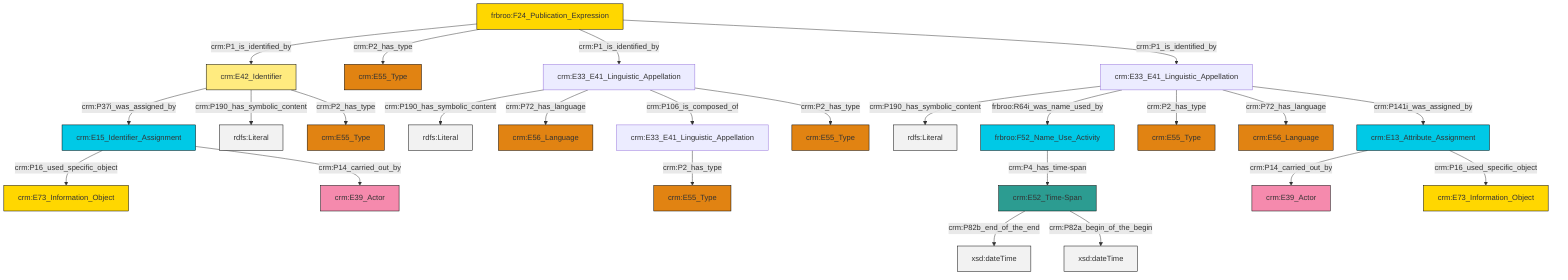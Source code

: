 graph TD
classDef Literal fill:#f2f2f2,stroke:#000000;
classDef CRM_Entity fill:#FFFFFF,stroke:#000000;
classDef Temporal_Entity fill:#00C9E6, stroke:#000000;
classDef Type fill:#E18312, stroke:#000000;
classDef Time-Span fill:#2C9C91, stroke:#000000;
classDef Appellation fill:#FFEB7F, stroke:#000000;
classDef Place fill:#008836, stroke:#000000;
classDef Persistent_Item fill:#B266B2, stroke:#000000;
classDef Conceptual_Object fill:#FFD700, stroke:#000000;
classDef Physical_Thing fill:#D2B48C, stroke:#000000;
classDef Actor fill:#f58aad, stroke:#000000;
classDef PC_Classes fill:#4ce600, stroke:#000000;
classDef Multi fill:#cccccc,stroke:#000000;

4["crm:E33_E41_Linguistic_Appellation"]:::Default -->|crm:P190_has_symbolic_content| 5[rdfs:Literal]:::Literal
2["crm:E33_E41_Linguistic_Appellation"]:::Default -->|crm:P2_has_type| 16["crm:E55_Type"]:::Type
19["crm:E13_Attribute_Assignment"]:::Temporal_Entity -->|crm:P14_carried_out_by| 14["crm:E39_Actor"]:::Actor
20["crm:E33_E41_Linguistic_Appellation"]:::Default -->|crm:P190_has_symbolic_content| 21[rdfs:Literal]:::Literal
20["crm:E33_E41_Linguistic_Appellation"]:::Default -->|crm:P72_has_language| 6["crm:E56_Language"]:::Type
4["crm:E33_E41_Linguistic_Appellation"]:::Default -->|frbroo:R64i_was_name_used_by| 22["frbroo:F52_Name_Use_Activity"]:::Temporal_Entity
24["frbroo:F24_Publication_Expression"]:::Conceptual_Object -->|crm:P1_is_identified_by| 10["crm:E42_Identifier"]:::Appellation
24["frbroo:F24_Publication_Expression"]:::Conceptual_Object -->|crm:P2_has_type| 25["crm:E55_Type"]:::Type
0["crm:E15_Identifier_Assignment"]:::Temporal_Entity -->|crm:P16_used_specific_object| 28["crm:E73_Information_Object"]:::Conceptual_Object
4["crm:E33_E41_Linguistic_Appellation"]:::Default -->|crm:P2_has_type| 8["crm:E55_Type"]:::Type
12["crm:E52_Time-Span"]:::Time-Span -->|crm:P82b_end_of_the_end| 32[xsd:dateTime]:::Literal
20["crm:E33_E41_Linguistic_Appellation"]:::Default -->|crm:P106_is_composed_of| 2["crm:E33_E41_Linguistic_Appellation"]:::Default
0["crm:E15_Identifier_Assignment"]:::Temporal_Entity -->|crm:P14_carried_out_by| 35["crm:E39_Actor"]:::Actor
10["crm:E42_Identifier"]:::Appellation -->|crm:P37i_was_assigned_by| 0["crm:E15_Identifier_Assignment"]:::Temporal_Entity
24["frbroo:F24_Publication_Expression"]:::Conceptual_Object -->|crm:P1_is_identified_by| 20["crm:E33_E41_Linguistic_Appellation"]:::Default
22["frbroo:F52_Name_Use_Activity"]:::Temporal_Entity -->|crm:P4_has_time-span| 12["crm:E52_Time-Span"]:::Time-Span
10["crm:E42_Identifier"]:::Appellation -->|crm:P190_has_symbolic_content| 43[rdfs:Literal]:::Literal
19["crm:E13_Attribute_Assignment"]:::Temporal_Entity -->|crm:P16_used_specific_object| 26["crm:E73_Information_Object"]:::Conceptual_Object
10["crm:E42_Identifier"]:::Appellation -->|crm:P2_has_type| 33["crm:E55_Type"]:::Type
4["crm:E33_E41_Linguistic_Appellation"]:::Default -->|crm:P72_has_language| 40["crm:E56_Language"]:::Type
24["frbroo:F24_Publication_Expression"]:::Conceptual_Object -->|crm:P1_is_identified_by| 4["crm:E33_E41_Linguistic_Appellation"]:::Default
20["crm:E33_E41_Linguistic_Appellation"]:::Default -->|crm:P2_has_type| 17["crm:E55_Type"]:::Type
12["crm:E52_Time-Span"]:::Time-Span -->|crm:P82a_begin_of_the_begin| 45[xsd:dateTime]:::Literal
4["crm:E33_E41_Linguistic_Appellation"]:::Default -->|crm:P141i_was_assigned_by| 19["crm:E13_Attribute_Assignment"]:::Temporal_Entity